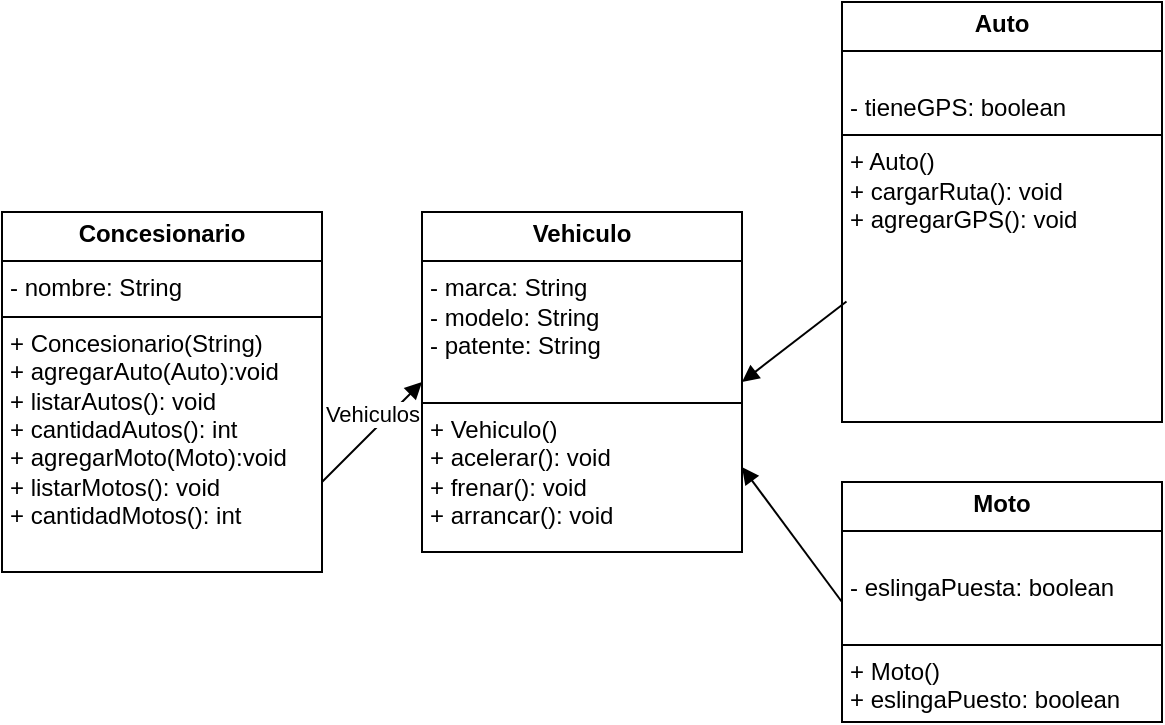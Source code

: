 <mxfile version="24.7.16">
  <diagram name="Página-1" id="r1dZKetItgJrlV5a2nk5">
    <mxGraphModel dx="555" dy="557" grid="1" gridSize="10" guides="1" tooltips="1" connect="1" arrows="1" fold="1" page="1" pageScale="1" pageWidth="827" pageHeight="1169" math="0" shadow="0">
      <root>
        <mxCell id="0" />
        <mxCell id="1" parent="0" />
        <mxCell id="I0t8SR69aIhhv6apSMln-5" value="&lt;p style=&quot;margin:0px;margin-top:4px;text-align:center;&quot;&gt;&lt;b&gt;Auto&lt;/b&gt;&lt;/p&gt;&lt;hr size=&quot;1&quot; style=&quot;border-style:solid;&quot;&gt;&lt;p style=&quot;margin:0px;margin-left:4px;&quot;&gt;&lt;br&gt;&lt;/p&gt;&lt;p style=&quot;margin:0px;margin-left:4px;&quot;&gt;- tieneGPS: boolean&lt;/p&gt;&lt;hr size=&quot;1&quot; style=&quot;border-style:solid;&quot;&gt;&lt;p style=&quot;margin:0px;margin-left:4px;&quot;&gt;+ Auto()&lt;/p&gt;&lt;p style=&quot;margin:0px;margin-left:4px;&quot;&gt;+ cargarRuta(): void&lt;br&gt;&lt;/p&gt;&lt;p style=&quot;margin:0px;margin-left:4px;&quot;&gt;+ agregarGPS(): void&lt;br&gt;&lt;/p&gt;" style="verticalAlign=top;align=left;overflow=fill;html=1;whiteSpace=wrap;" vertex="1" parent="1">
          <mxGeometry x="490" y="20" width="160" height="210" as="geometry" />
        </mxCell>
        <mxCell id="I0t8SR69aIhhv6apSMln-6" value="&lt;p style=&quot;margin:0px;margin-top:4px;text-align:center;&quot;&gt;&lt;b&gt;Concesionario&lt;/b&gt;&lt;/p&gt;&lt;hr size=&quot;1&quot; style=&quot;border-style:solid;&quot;&gt;&lt;p style=&quot;margin:0px;margin-left:4px;&quot;&gt;- nombre: String&lt;/p&gt;&lt;hr size=&quot;1&quot; style=&quot;border-style:solid;&quot;&gt;&lt;p style=&quot;margin:0px;margin-left:4px;&quot;&gt;+ Concesionario(String)&lt;/p&gt;&lt;p style=&quot;margin:0px;margin-left:4px;&quot;&gt;+ agregarAuto(Auto):void&lt;/p&gt;&lt;p style=&quot;margin:0px;margin-left:4px;&quot;&gt;+ listarAutos(): void&lt;/p&gt;&lt;p style=&quot;margin:0px;margin-left:4px;&quot;&gt;+ cantidadAutos(): int&lt;/p&gt;&lt;p style=&quot;margin: 0px 0px 0px 4px;&quot;&gt;+ agregarMoto(Moto):void&lt;/p&gt;&lt;p style=&quot;margin: 0px 0px 0px 4px;&quot;&gt;+ listarMotos(): void&lt;/p&gt;&lt;p style=&quot;margin: 0px 0px 0px 4px;&quot;&gt;+ cantidadMotos(): int&lt;/p&gt;&lt;p style=&quot;margin:0px;margin-left:4px;&quot;&gt;&lt;br&gt;&lt;/p&gt;" style="verticalAlign=top;align=left;overflow=fill;html=1;whiteSpace=wrap;" vertex="1" parent="1">
          <mxGeometry x="70" y="125" width="160" height="180" as="geometry" />
        </mxCell>
        <mxCell id="I0t8SR69aIhhv6apSMln-8" value="" style="html=1;verticalAlign=bottom;endArrow=block;curved=0;rounded=0;exitX=0.014;exitY=0.713;exitDx=0;exitDy=0;entryX=1;entryY=0.5;entryDx=0;entryDy=0;exitPerimeter=0;" edge="1" parent="1" source="I0t8SR69aIhhv6apSMln-5" target="I0t8SR69aIhhv6apSMln-11">
          <mxGeometry width="80" relative="1" as="geometry">
            <mxPoint x="320" y="300" as="sourcePoint" />
            <mxPoint x="400" y="300" as="targetPoint" />
          </mxGeometry>
        </mxCell>
        <mxCell id="I0t8SR69aIhhv6apSMln-9" value="&lt;p style=&quot;margin:0px;margin-top:4px;text-align:center;&quot;&gt;&lt;b&gt;Moto&lt;/b&gt;&lt;/p&gt;&lt;hr size=&quot;1&quot; style=&quot;border-style:solid;&quot;&gt;&lt;p style=&quot;margin:0px;margin-left:4px;&quot;&gt;&lt;br&gt;&lt;/p&gt;&lt;p style=&quot;margin:0px;margin-left:4px;&quot;&gt;- eslingaPuesta: boolean&lt;/p&gt;&lt;p style=&quot;margin:0px;margin-left:4px;&quot;&gt;&lt;br&gt;&lt;/p&gt;&lt;hr size=&quot;1&quot; style=&quot;border-style:solid;&quot;&gt;&lt;p style=&quot;margin:0px;margin-left:4px;&quot;&gt;+ Moto()&lt;/p&gt;&lt;p style=&quot;margin:0px;margin-left:4px;&quot;&gt;+ eslingaPuesto: boolean&lt;/p&gt;" style="verticalAlign=top;align=left;overflow=fill;html=1;whiteSpace=wrap;" vertex="1" parent="1">
          <mxGeometry x="490" y="260" width="160" height="120" as="geometry" />
        </mxCell>
        <mxCell id="I0t8SR69aIhhv6apSMln-10" value="" style="html=1;verticalAlign=bottom;endArrow=block;curved=0;rounded=0;exitX=0;exitY=0.5;exitDx=0;exitDy=0;entryX=1;entryY=0.75;entryDx=0;entryDy=0;" edge="1" parent="1" source="I0t8SR69aIhhv6apSMln-9" target="I0t8SR69aIhhv6apSMln-11">
          <mxGeometry width="80" relative="1" as="geometry">
            <mxPoint x="270" y="200" as="sourcePoint" />
            <mxPoint x="360" y="340" as="targetPoint" />
          </mxGeometry>
        </mxCell>
        <mxCell id="I0t8SR69aIhhv6apSMln-11" value="&lt;p style=&quot;margin:0px;margin-top:4px;text-align:center;&quot;&gt;&lt;b&gt;Vehiculo&lt;/b&gt;&lt;/p&gt;&lt;hr size=&quot;1&quot; style=&quot;border-style:solid;&quot;&gt;&lt;p style=&quot;margin:0px;margin-left:4px;&quot;&gt;- marca: String&lt;/p&gt;&lt;p style=&quot;margin:0px;margin-left:4px;&quot;&gt;- modelo: String&lt;/p&gt;&lt;p style=&quot;margin:0px;margin-left:4px;&quot;&gt;- patente: String&lt;br&gt;&lt;/p&gt;&lt;p style=&quot;margin:0px;margin-left:4px;&quot;&gt;&lt;br&gt;&lt;/p&gt;&lt;hr size=&quot;1&quot; style=&quot;border-style:solid;&quot;&gt;&lt;p style=&quot;margin:0px;margin-left:4px;&quot;&gt;+ Vehiculo()&lt;/p&gt;&lt;p style=&quot;margin:0px;margin-left:4px;&quot;&gt;+ acelerar(): void&lt;br&gt;&lt;/p&gt;&lt;p style=&quot;margin:0px;margin-left:4px;&quot;&gt;+ frenar(): void&lt;br&gt;&lt;/p&gt;&lt;p style=&quot;margin:0px;margin-left:4px;&quot;&gt;+ arrancar(): void&lt;br&gt;&lt;/p&gt;&lt;p style=&quot;margin:0px;margin-left:4px;&quot;&gt;&lt;br&gt;&lt;/p&gt;&lt;p style=&quot;margin:0px;margin-left:4px;&quot;&gt;&lt;br&gt;&lt;/p&gt;" style="verticalAlign=top;align=left;overflow=fill;html=1;whiteSpace=wrap;" vertex="1" parent="1">
          <mxGeometry x="280" y="125" width="160" height="170" as="geometry" />
        </mxCell>
        <mxCell id="I0t8SR69aIhhv6apSMln-12" value="Vehiculos" style="html=1;verticalAlign=bottom;endArrow=block;curved=0;rounded=0;exitX=1;exitY=0.75;exitDx=0;exitDy=0;entryX=0;entryY=0.5;entryDx=0;entryDy=0;" edge="1" parent="1" source="I0t8SR69aIhhv6apSMln-6" target="I0t8SR69aIhhv6apSMln-11">
          <mxGeometry width="80" relative="1" as="geometry">
            <mxPoint x="310" y="330" as="sourcePoint" />
            <mxPoint x="390" y="330" as="targetPoint" />
          </mxGeometry>
        </mxCell>
      </root>
    </mxGraphModel>
  </diagram>
</mxfile>
